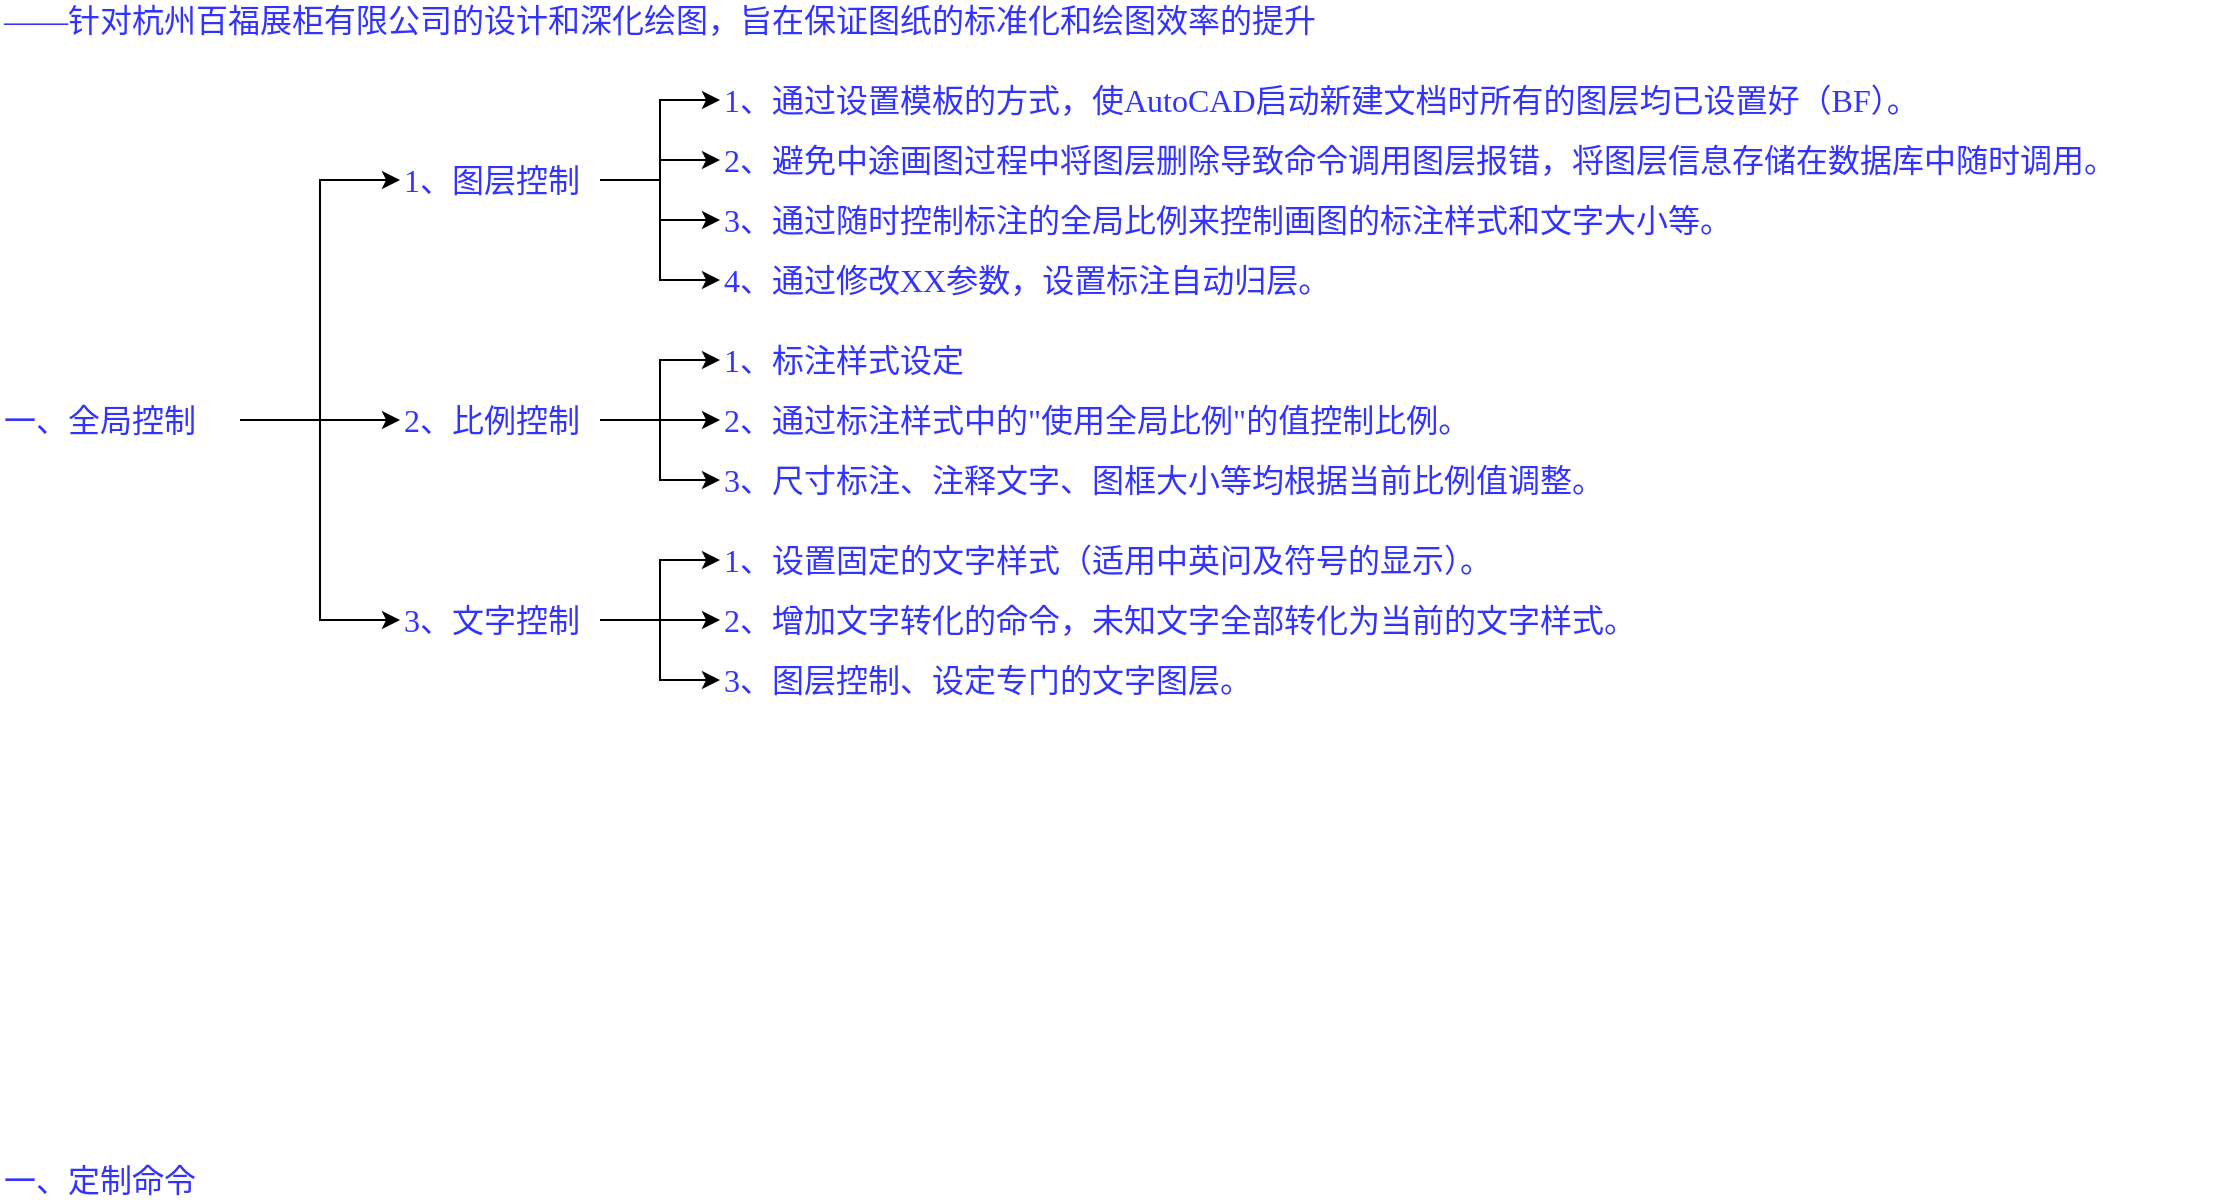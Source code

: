 <mxfile version="13.7.9" type="device"><diagram id="Z_82x6nJfR_aOVuLvThF" name="第 1 页"><mxGraphModel dx="1278" dy="960" grid="1" gridSize="10" guides="1" tooltips="1" connect="1" arrows="1" fold="1" page="1" pageScale="1" pageWidth="1169" pageHeight="827" math="0" shadow="0"><root><mxCell id="0"/><mxCell id="1" parent="0"/><mxCell id="7SVu0pM5_BSpwHKjZcLW-2" value="——针对杭州百福展柜有限公司的设计和深化绘图，旨在保证图纸的标准化和绘图效率的提升" style="text;html=1;strokeColor=none;fillColor=none;align=left;verticalAlign=middle;whiteSpace=wrap;rounded=0;fontSize=16;fontFamily=Comic Sans MS;fontColor=#3333FF;" vertex="1" parent="1"><mxGeometry x="40" y="20" width="1080" height="20" as="geometry"/></mxCell><mxCell id="7SVu0pM5_BSpwHKjZcLW-7" style="edgeStyle=orthogonalEdgeStyle;rounded=0;orthogonalLoop=1;jettySize=auto;html=1;entryX=0;entryY=0.5;entryDx=0;entryDy=0;fontFamily=Comic Sans MS;fontSize=16;fontColor=#3333FF;" edge="1" parent="1" source="7SVu0pM5_BSpwHKjZcLW-3" target="7SVu0pM5_BSpwHKjZcLW-4"><mxGeometry relative="1" as="geometry"/></mxCell><mxCell id="7SVu0pM5_BSpwHKjZcLW-8" style="edgeStyle=orthogonalEdgeStyle;rounded=0;orthogonalLoop=1;jettySize=auto;html=1;entryX=0;entryY=0.5;entryDx=0;entryDy=0;fontFamily=Comic Sans MS;fontSize=16;fontColor=#3333FF;" edge="1" parent="1" source="7SVu0pM5_BSpwHKjZcLW-3" target="7SVu0pM5_BSpwHKjZcLW-6"><mxGeometry relative="1" as="geometry"/></mxCell><mxCell id="7SVu0pM5_BSpwHKjZcLW-9" style="edgeStyle=orthogonalEdgeStyle;rounded=0;orthogonalLoop=1;jettySize=auto;html=1;entryX=0;entryY=0.5;entryDx=0;entryDy=0;fontFamily=Comic Sans MS;fontSize=16;fontColor=#3333FF;" edge="1" parent="1" source="7SVu0pM5_BSpwHKjZcLW-3" target="7SVu0pM5_BSpwHKjZcLW-5"><mxGeometry relative="1" as="geometry"/></mxCell><mxCell id="7SVu0pM5_BSpwHKjZcLW-3" value="一、全局控制" style="text;html=1;strokeColor=none;fillColor=none;align=left;verticalAlign=middle;whiteSpace=wrap;rounded=0;fontSize=16;fontFamily=Comic Sans MS;fontColor=#3333FF;" vertex="1" parent="1"><mxGeometry x="40" y="220" width="120" height="20" as="geometry"/></mxCell><mxCell id="7SVu0pM5_BSpwHKjZcLW-20" style="edgeStyle=orthogonalEdgeStyle;rounded=0;orthogonalLoop=1;jettySize=auto;html=1;entryX=0;entryY=0.5;entryDx=0;entryDy=0;fontFamily=Comic Sans MS;fontSize=16;fontColor=#3333FF;" edge="1" parent="1" source="7SVu0pM5_BSpwHKjZcLW-4" target="7SVu0pM5_BSpwHKjZcLW-10"><mxGeometry relative="1" as="geometry"/></mxCell><mxCell id="7SVu0pM5_BSpwHKjZcLW-21" style="edgeStyle=orthogonalEdgeStyle;rounded=0;orthogonalLoop=1;jettySize=auto;html=1;entryX=0;entryY=0.5;entryDx=0;entryDy=0;fontFamily=Comic Sans MS;fontSize=16;fontColor=#3333FF;" edge="1" parent="1" source="7SVu0pM5_BSpwHKjZcLW-4" target="7SVu0pM5_BSpwHKjZcLW-11"><mxGeometry relative="1" as="geometry"/></mxCell><mxCell id="7SVu0pM5_BSpwHKjZcLW-22" style="edgeStyle=orthogonalEdgeStyle;rounded=0;orthogonalLoop=1;jettySize=auto;html=1;entryX=0;entryY=0.5;entryDx=0;entryDy=0;fontFamily=Comic Sans MS;fontSize=16;fontColor=#3333FF;" edge="1" parent="1" source="7SVu0pM5_BSpwHKjZcLW-4" target="7SVu0pM5_BSpwHKjZcLW-12"><mxGeometry relative="1" as="geometry"/></mxCell><mxCell id="7SVu0pM5_BSpwHKjZcLW-23" style="edgeStyle=orthogonalEdgeStyle;rounded=0;orthogonalLoop=1;jettySize=auto;html=1;entryX=0;entryY=0.5;entryDx=0;entryDy=0;fontFamily=Comic Sans MS;fontSize=16;fontColor=#3333FF;" edge="1" parent="1" source="7SVu0pM5_BSpwHKjZcLW-4" target="7SVu0pM5_BSpwHKjZcLW-13"><mxGeometry relative="1" as="geometry"/></mxCell><mxCell id="7SVu0pM5_BSpwHKjZcLW-4" value="1、图层控制" style="text;html=1;strokeColor=none;fillColor=none;align=left;verticalAlign=middle;whiteSpace=wrap;rounded=0;fontSize=16;fontFamily=Comic Sans MS;fontColor=#3333FF;" vertex="1" parent="1"><mxGeometry x="240" y="100" width="100" height="20" as="geometry"/></mxCell><mxCell id="7SVu0pM5_BSpwHKjZcLW-24" style="edgeStyle=orthogonalEdgeStyle;rounded=0;orthogonalLoop=1;jettySize=auto;html=1;entryX=0;entryY=0.5;entryDx=0;entryDy=0;fontFamily=Comic Sans MS;fontSize=16;fontColor=#3333FF;" edge="1" parent="1" source="7SVu0pM5_BSpwHKjZcLW-5" target="7SVu0pM5_BSpwHKjZcLW-14"><mxGeometry relative="1" as="geometry"/></mxCell><mxCell id="7SVu0pM5_BSpwHKjZcLW-25" style="edgeStyle=orthogonalEdgeStyle;rounded=0;orthogonalLoop=1;jettySize=auto;html=1;entryX=0;entryY=0.5;entryDx=0;entryDy=0;fontFamily=Comic Sans MS;fontSize=16;fontColor=#3333FF;" edge="1" parent="1" source="7SVu0pM5_BSpwHKjZcLW-5" target="7SVu0pM5_BSpwHKjZcLW-15"><mxGeometry relative="1" as="geometry"/></mxCell><mxCell id="7SVu0pM5_BSpwHKjZcLW-26" style="edgeStyle=orthogonalEdgeStyle;rounded=0;orthogonalLoop=1;jettySize=auto;html=1;entryX=0;entryY=0.5;entryDx=0;entryDy=0;fontFamily=Comic Sans MS;fontSize=16;fontColor=#3333FF;" edge="1" parent="1" source="7SVu0pM5_BSpwHKjZcLW-5" target="7SVu0pM5_BSpwHKjZcLW-16"><mxGeometry relative="1" as="geometry"/></mxCell><mxCell id="7SVu0pM5_BSpwHKjZcLW-5" value="2、比例控制" style="text;html=1;strokeColor=none;fillColor=none;align=left;verticalAlign=middle;whiteSpace=wrap;rounded=0;fontSize=16;fontFamily=Comic Sans MS;fontColor=#3333FF;" vertex="1" parent="1"><mxGeometry x="240" y="220" width="100" height="20" as="geometry"/></mxCell><mxCell id="7SVu0pM5_BSpwHKjZcLW-27" style="edgeStyle=orthogonalEdgeStyle;rounded=0;orthogonalLoop=1;jettySize=auto;html=1;entryX=0;entryY=0.5;entryDx=0;entryDy=0;fontFamily=Comic Sans MS;fontSize=16;fontColor=#3333FF;" edge="1" parent="1" source="7SVu0pM5_BSpwHKjZcLW-6" target="7SVu0pM5_BSpwHKjZcLW-17"><mxGeometry relative="1" as="geometry"/></mxCell><mxCell id="7SVu0pM5_BSpwHKjZcLW-28" style="edgeStyle=orthogonalEdgeStyle;rounded=0;orthogonalLoop=1;jettySize=auto;html=1;entryX=0;entryY=0.5;entryDx=0;entryDy=0;fontFamily=Comic Sans MS;fontSize=16;fontColor=#3333FF;" edge="1" parent="1" source="7SVu0pM5_BSpwHKjZcLW-6" target="7SVu0pM5_BSpwHKjZcLW-18"><mxGeometry relative="1" as="geometry"/></mxCell><mxCell id="7SVu0pM5_BSpwHKjZcLW-29" style="edgeStyle=orthogonalEdgeStyle;rounded=0;orthogonalLoop=1;jettySize=auto;html=1;entryX=0;entryY=0.5;entryDx=0;entryDy=0;fontFamily=Comic Sans MS;fontSize=16;fontColor=#3333FF;" edge="1" parent="1" source="7SVu0pM5_BSpwHKjZcLW-6" target="7SVu0pM5_BSpwHKjZcLW-19"><mxGeometry relative="1" as="geometry"/></mxCell><mxCell id="7SVu0pM5_BSpwHKjZcLW-6" value="3、文字控制" style="text;html=1;strokeColor=none;fillColor=none;align=left;verticalAlign=middle;whiteSpace=wrap;rounded=0;fontSize=16;fontFamily=Comic Sans MS;fontColor=#3333FF;" vertex="1" parent="1"><mxGeometry x="240" y="320" width="100" height="20" as="geometry"/></mxCell><mxCell id="7SVu0pM5_BSpwHKjZcLW-10" value="1、通过设置模板的方式，使AutoCAD启动新建文档时所有的图层均已设置好（BF）。" style="text;html=1;strokeColor=none;fillColor=none;align=left;verticalAlign=middle;whiteSpace=wrap;rounded=0;fontSize=16;fontFamily=Comic Sans MS;fontColor=#3333FF;" vertex="1" parent="1"><mxGeometry x="400" y="60" width="750" height="20" as="geometry"/></mxCell><mxCell id="7SVu0pM5_BSpwHKjZcLW-11" value="2、避免中途画图过程中将图层删除导致命令调用图层报错，将图层信息存储在数据库中随时调用。" style="text;html=1;strokeColor=none;fillColor=none;align=left;verticalAlign=middle;whiteSpace=wrap;rounded=0;fontSize=16;fontFamily=Comic Sans MS;fontColor=#3333FF;" vertex="1" parent="1"><mxGeometry x="400" y="90" width="700" height="20" as="geometry"/></mxCell><mxCell id="7SVu0pM5_BSpwHKjZcLW-12" value="3、通过随时控制标注的全局比例来控制画图的标注样式和文字大小等。" style="text;html=1;strokeColor=none;fillColor=none;align=left;verticalAlign=middle;whiteSpace=wrap;rounded=0;fontSize=16;fontFamily=Comic Sans MS;fontColor=#3333FF;" vertex="1" parent="1"><mxGeometry x="400" y="120" width="700" height="20" as="geometry"/></mxCell><mxCell id="7SVu0pM5_BSpwHKjZcLW-13" value="4、通过修改XX参数，设置标注自动归层。" style="text;html=1;strokeColor=none;fillColor=none;align=left;verticalAlign=middle;whiteSpace=wrap;rounded=0;fontSize=16;fontFamily=Comic Sans MS;fontColor=#3333FF;" vertex="1" parent="1"><mxGeometry x="400" y="150" width="700" height="20" as="geometry"/></mxCell><mxCell id="7SVu0pM5_BSpwHKjZcLW-14" value="1、标注样式设定" style="text;html=1;strokeColor=none;fillColor=none;align=left;verticalAlign=middle;whiteSpace=wrap;rounded=0;fontSize=16;fontFamily=Comic Sans MS;fontColor=#3333FF;" vertex="1" parent="1"><mxGeometry x="400" y="190" width="700" height="20" as="geometry"/></mxCell><mxCell id="7SVu0pM5_BSpwHKjZcLW-15" value="2、通过标注样式中的&quot;使用全局比例&quot;的值控制比例。" style="text;html=1;strokeColor=none;fillColor=none;align=left;verticalAlign=middle;whiteSpace=wrap;rounded=0;fontSize=16;fontFamily=Comic Sans MS;fontColor=#3333FF;" vertex="1" parent="1"><mxGeometry x="400" y="220" width="700" height="20" as="geometry"/></mxCell><mxCell id="7SVu0pM5_BSpwHKjZcLW-16" value="3、尺寸标注、注释文字、图框大小等均根据当前比例值调整。" style="text;html=1;strokeColor=none;fillColor=none;align=left;verticalAlign=middle;whiteSpace=wrap;rounded=0;fontSize=16;fontFamily=Comic Sans MS;fontColor=#3333FF;" vertex="1" parent="1"><mxGeometry x="400" y="250" width="700" height="20" as="geometry"/></mxCell><mxCell id="7SVu0pM5_BSpwHKjZcLW-17" value="1、设置固定的文字样式（适用中英问及符号的显示）。" style="text;html=1;strokeColor=none;fillColor=none;align=left;verticalAlign=middle;whiteSpace=wrap;rounded=0;fontSize=16;fontFamily=Comic Sans MS;fontColor=#3333FF;" vertex="1" parent="1"><mxGeometry x="400" y="290" width="700" height="20" as="geometry"/></mxCell><mxCell id="7SVu0pM5_BSpwHKjZcLW-18" value="2、增加文字转化的命令，未知文字全部转化为当前的文字样式。" style="text;html=1;strokeColor=none;fillColor=none;align=left;verticalAlign=middle;whiteSpace=wrap;rounded=0;fontSize=16;fontFamily=Comic Sans MS;fontColor=#3333FF;" vertex="1" parent="1"><mxGeometry x="400" y="320" width="700" height="20" as="geometry"/></mxCell><mxCell id="7SVu0pM5_BSpwHKjZcLW-19" value="3、图层控制、设定专门的文字图层。" style="text;html=1;strokeColor=none;fillColor=none;align=left;verticalAlign=middle;whiteSpace=wrap;rounded=0;fontSize=16;fontFamily=Comic Sans MS;fontColor=#3333FF;" vertex="1" parent="1"><mxGeometry x="400" y="350" width="700" height="20" as="geometry"/></mxCell><mxCell id="7SVu0pM5_BSpwHKjZcLW-30" value="一、定制命令" style="text;html=1;strokeColor=none;fillColor=none;align=left;verticalAlign=middle;whiteSpace=wrap;rounded=0;fontSize=16;fontFamily=Comic Sans MS;fontColor=#3333FF;" vertex="1" parent="1"><mxGeometry x="40" y="600" width="120" height="20" as="geometry"/></mxCell></root></mxGraphModel></diagram></mxfile>